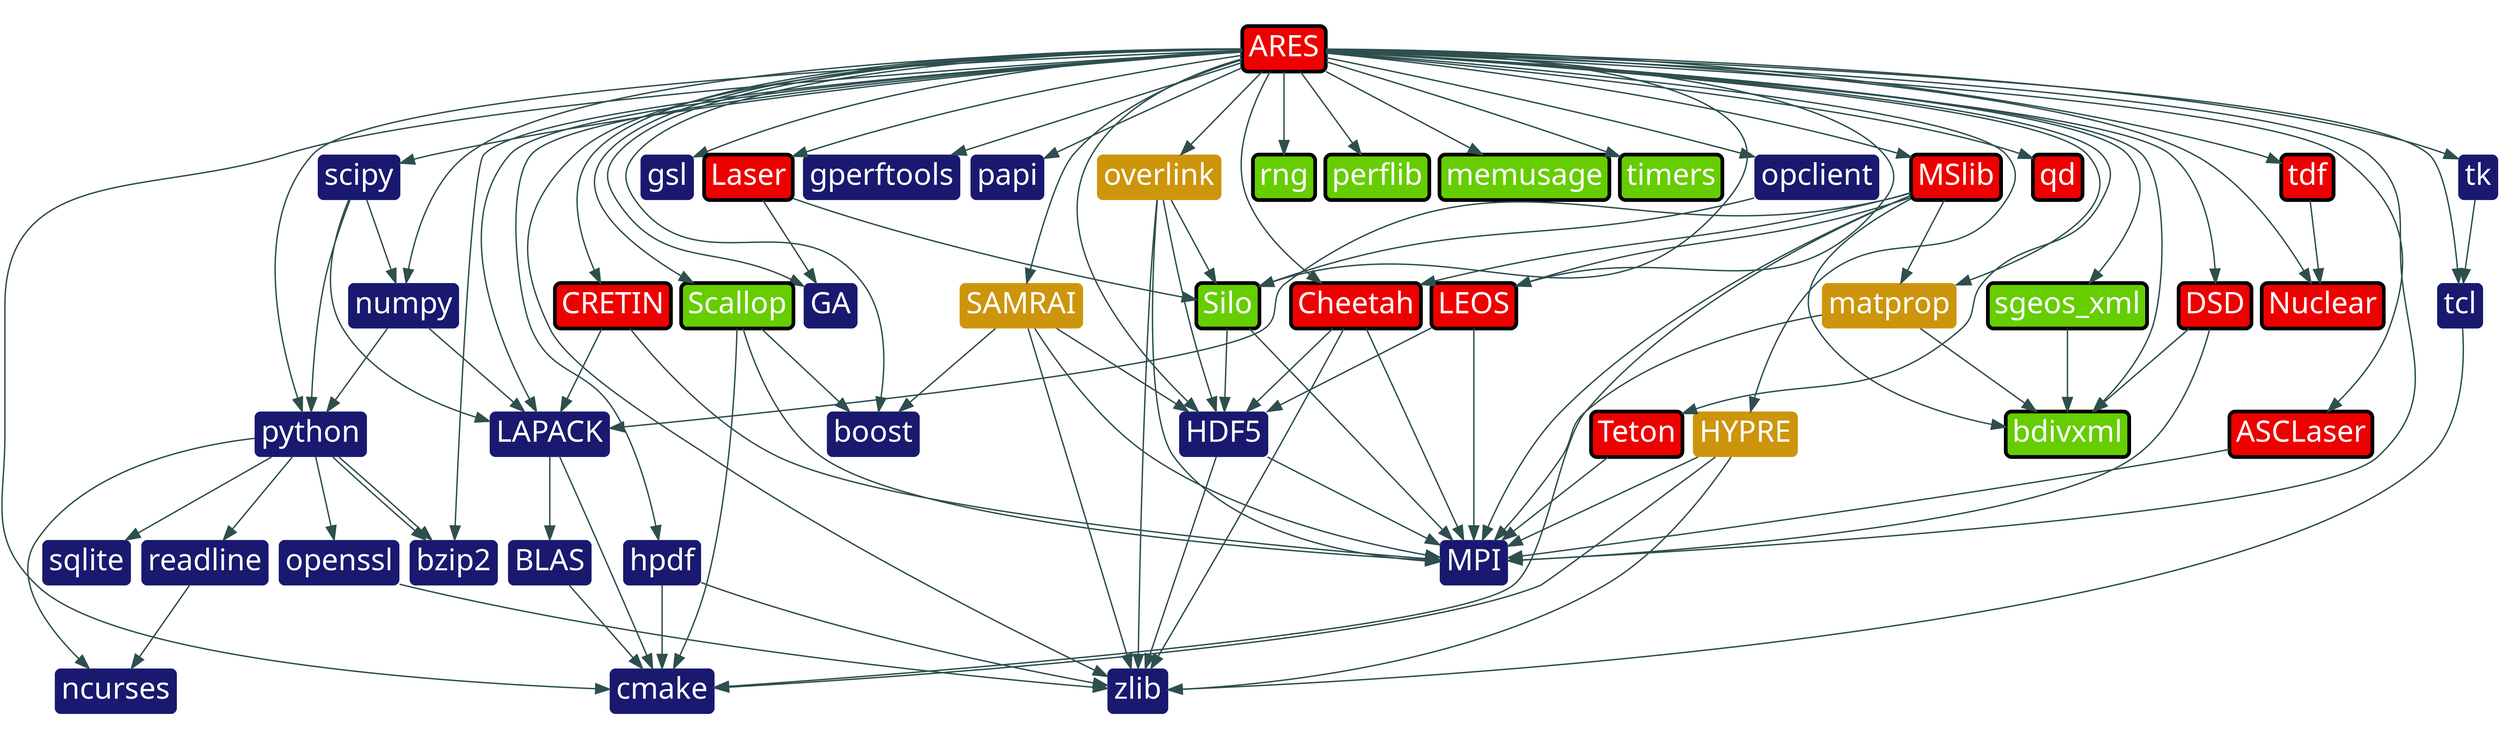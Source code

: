 digraph G {
    labelloc = "b"
    rankdir = "TB"
    ratio = .3
    nodesep=0.3
    edge[penwidth=3,
         arrowsize=3,
         color="darkslategray"]
    node[
         color=black,
         penwidth=0,
         fontname=ArialBlack,
         fontsize=64,
         margin=0.2,
         fontcolor=white,
         shape=box,
         style="rounded,filled"]

"ares"                         [label="ARES", fillcolor=red2, style="rounded,filled", penwidth=8]
"tcl"                          [label="tcl", fillcolor=midnightblue]
"tk"                           [label="tk", fillcolor=midnightblue]
"scipy"                        [label="scipy", fillcolor=midnightblue]
"python"                       [label="python", fillcolor=midnightblue]
"cmake"                        [label="cmake", fillcolor=midnightblue]
"hpdf"                         [label="hpdf", fillcolor=midnightblue]
"opclient"                     [label="opclient", fillcolor=midnightblue]
"boost"                        [label="boost", fillcolor=midnightblue]
"zlib"                         [label="zlib", fillcolor=midnightblue]
"numpy"                        [label="numpy", fillcolor=midnightblue]
"bzip2"                        [label="bzip2", fillcolor=midnightblue]
"lapack"                       [label="LAPACK", fillcolor=midnightblue]
"netlib-blas"                  [label="BLAS", fillcolor=midnightblue]
"gsl"                          [label="gsl", fillcolor=midnightblue]
"hdf5"                         [label="HDF5", fillcolor=midnightblue]
"gperftools"                   [label="gperftools", fillcolor=midnightblue]
"papi"                         [label="papi", fillcolor=midnightblue]
"GA"                           [label="GA", fillcolor=midnightblue]
"bdivxml"                      [label="bdivxml",fillcolor=chartreuse3, style="rounded,filled", penwidth=8]
"sgeos_xml"                    [label="sgeos_xml", fillcolor=chartreuse3, style="rounded,filled", penwidth=8]
"scallop"                      [label="Scallop", fillcolor=chartreuse3, style="rounded,filled", penwidth=8]
"rng"                          [label="rng", fillcolor=chartreuse3, style="rounded,filled", penwidth=8]
"perflib"                      [label="perflib", fillcolor=chartreuse3, style="rounded,filled", penwidth=8]
"memusage"                     [label="memusage", fillcolor=chartreuse3, style="rounded,filled", penwidth=8]
"timers"                       [label="timers", fillcolor=chartreuse3, style="rounded,filled", penwidth=8]
"silo"                         [label="Silo", fillcolor=chartreuse3, style="rounded,filled", penwidth=8]
"SAMRAI"                       [label="SAMRAI", fillcolor=darkgoldenrod3, style="rounded,filled"]
"hypre"                        [label="HYPRE", fillcolor=darkgoldenrod3, style="rounded,filled"]
"matprop"                      [label="matprop", fillcolor=darkgoldenrod3, style="rounded,filled"]
"overlink"                     [label="overlink", fillcolor=darkgoldenrod3, style="rounded,filled"]
"qd"                           [label="qd", fillcolor=red2, style="rounded,filled", penwidth=8]
"Leos"                         [label="LEOS", fillcolor=red2, style="rounded,filled", penwidth=8]
"mslib"                        [label="MSlib", fillcolor=red2, style="rounded,filled", penwidth=8]
"Laser"                        [label="Laser", fillcolor=red2, style="rounded,filled", penwidth=8]
"cretin"                       [label="CRETIN", fillcolor=red2, style="rounded,filled", penwidth=8]
"tdf"                          [label="tdf", fillcolor=red2, style="rounded,filled", penwidth=8]
"Cheetah"                      [label="Cheetah", fillcolor=red2, style="rounded,filled", penwidth=8]
"DSD"                          [label="DSD", fillcolor=red2, style="rounded,filled", penwidth=8]
"Teton"                        [label="Teton", fillcolor=red2, style="rounded,filled", penwidth=8]
"nuclear"                      [label="Nuclear", fillcolor=red2, style="rounded,filled", penwidth=8]
"ASCLaser"                     [label="ASCLaser", fillcolor=red2, style="rounded,filled", penwidth=8]
"ncurses"                      [label="ncurses", fillcolor=midnightblue]
"sqlite"                       [label="sqlite", fillcolor=midnightblue]
"readline"                     [label="readline", fillcolor=midnightblue]
"openssl"                      [label="openssl", fillcolor=midnightblue]

"mpi"                          [label="MPI", fillcolor=midnightblue]

"ares" -> "mpi"
"overlink" -> "mpi"
"Leos" -> "mpi"
"Cheetah" -> "mpi"
"Teton" -> "mpi"
"ASCLaser" -> "mpi"
"DSD" -> "mpi"
"mslib" -> "mpi"
"cretin" -> "mpi"
"hypre" -> "mpi"
"matprop" -> "mpi"
"scallop" -> "mpi"
"hdf5" -> "mpi"
"silo" -> "mpi"
"SAMRAI" -> "mpi"


"tk" -> "tcl"
"tcl" -> "zlib"
"scipy" -> "python"
"scipy" -> "lapack"
"scipy" -> "numpy"
"python" -> "bzip2"
"sgeos_xml" -> "bdivxml"
"hpdf" -> "zlib"
"hpdf" -> "cmake"
"opclient" -> "silo"
"Leos" -> "hdf5"
"matprop" -> "bdivxml"
"silo" -> "hdf5"
"SAMRAI" -> "zlib"
"SAMRAI" -> "boost"
"SAMRAI" -> "hdf5"
"scallop" -> "cmake"
"scallop" -> "boost"
"Laser" -> "GA"
"Laser" -> "silo"
"cretin" -> "lapack"
"hdf5" -> "zlib"
"ares" -> "hpdf"
"ares" -> "scallop"
"ares" -> "tcl"
"ares" -> "gperftools"
"ares" -> "Cheetah"
"ares" -> "sgeos_xml"
"ares" -> "cretin"
"ares" -> "Teton"
"ares" -> "bzip2"
"ares" -> "cmake"
"ares" -> "lapack"
"ares" -> "nuclear"
"ares" -> "SAMRAI"
"ares" -> "mslib"
"ares" -> "tk"
"ares" -> "boost"
"ares" -> "Laser"
"ares" -> "python"
"ares" -> "bdivxml"
"ares" -> "rng"
"ares" -> "tdf"
"ares" -> "matprop"
"ares" -> "opclient"
"ares" -> "scipy"
"ares" -> "GA"
"ares" -> "DSD"
"ares" -> "silo"
"ares" -> "ASCLaser"
"ares" -> "hypre"
"ares" -> "memusage"
"ares" -> "papi"
"ares" -> "hdf5"
"ares" -> "numpy"
"ares" -> "zlib"
"ares" -> "Leos"
"ares" -> "timers"
"ares" -> "qd"
"ares" -> "perflib"
"ares" -> "gsl"
"ares" -> "overlink"
"hypre" -> "zlib"
"hypre" -> "cmake"
"tdf" -> "nuclear"
"Cheetah" -> "zlib"
"Cheetah" -> "hdf5"
"numpy" -> "python"
"numpy" -> "lapack"
"overlink" -> "zlib"
"overlink" -> "hdf5"
"overlink" -> "silo"
"DSD" -> "bdivxml"
"lapack" -> "cmake"
"netlib-blas" -> "cmake"
"lapack" -> "netlib-blas"
"mslib" -> "cmake"
"mslib" -> "lapack"
"mslib" -> "bdivxml"
"mslib" -> "matprop"
"mslib" -> "Leos"
"mslib" -> "Cheetah"
"readline" -> "ncurses"
"python" -> "readline"
"python" -> "ncurses"
"python" -> "bzip2"
"python" -> "openssl"
"python" -> "sqlite"
"openssl" -> "zlib"
}
